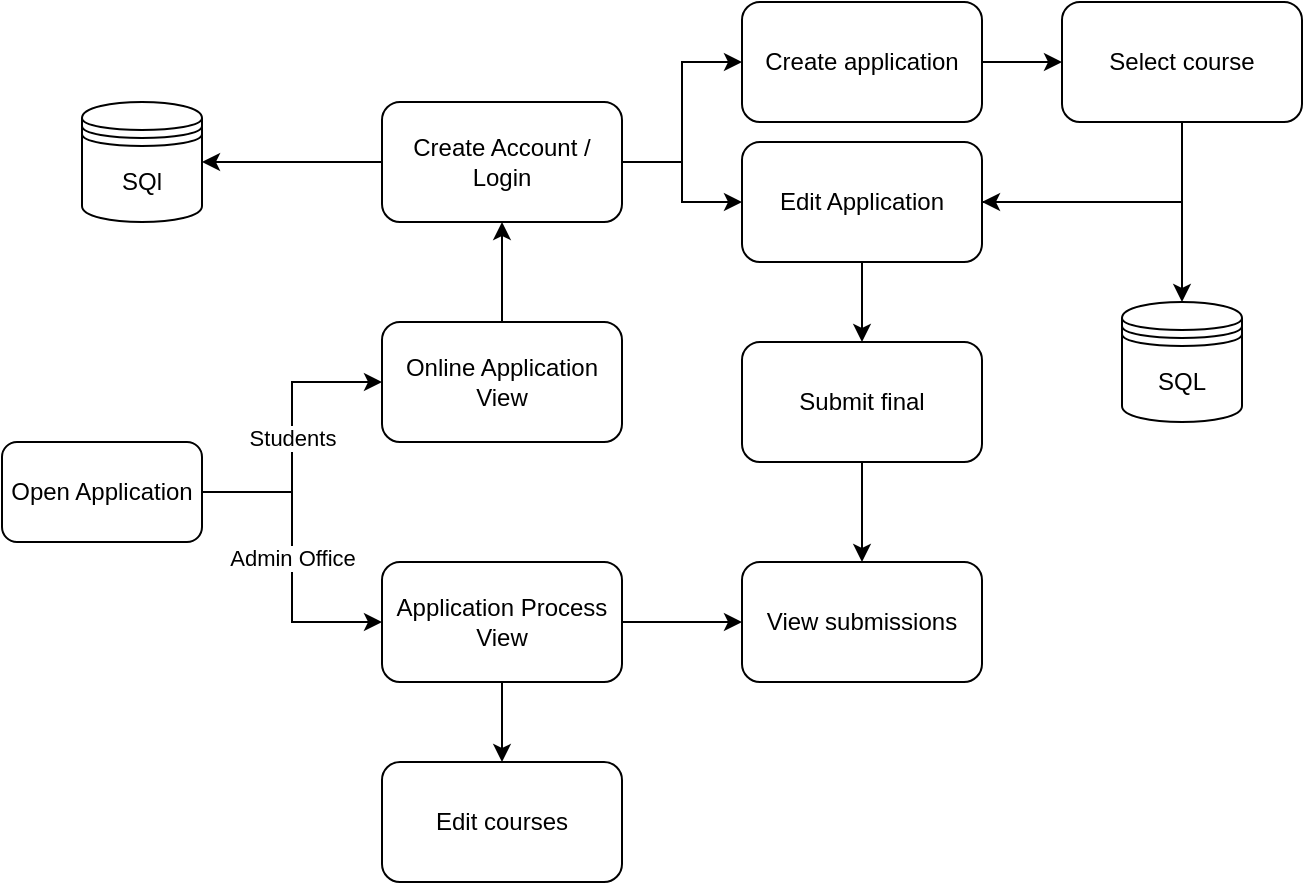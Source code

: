<mxfile version="16.5.6" type="github">
  <diagram id="xM8MZtgMwwrvv9BbhmBw" name="Page-1">
    <mxGraphModel dx="995" dy="628" grid="1" gridSize="10" guides="1" tooltips="1" connect="1" arrows="1" fold="1" page="1" pageScale="1" pageWidth="850" pageHeight="1100" math="0" shadow="0">
      <root>
        <mxCell id="0" />
        <mxCell id="1" parent="0" />
        <mxCell id="xh_zuBV4lSIRxmxk5H8I-3" value="Students" style="edgeStyle=orthogonalEdgeStyle;rounded=0;orthogonalLoop=1;jettySize=auto;html=1;" edge="1" parent="1" source="xh_zuBV4lSIRxmxk5H8I-1" target="xh_zuBV4lSIRxmxk5H8I-2">
          <mxGeometry relative="1" as="geometry" />
        </mxCell>
        <mxCell id="xh_zuBV4lSIRxmxk5H8I-5" value="Admin Office" style="edgeStyle=orthogonalEdgeStyle;rounded=0;orthogonalLoop=1;jettySize=auto;html=1;exitX=1;exitY=0.5;exitDx=0;exitDy=0;entryX=0;entryY=0.5;entryDx=0;entryDy=0;" edge="1" parent="1" source="xh_zuBV4lSIRxmxk5H8I-1" target="xh_zuBV4lSIRxmxk5H8I-4">
          <mxGeometry relative="1" as="geometry" />
        </mxCell>
        <mxCell id="xh_zuBV4lSIRxmxk5H8I-1" value="Open Application" style="rounded=1;whiteSpace=wrap;html=1;" vertex="1" parent="1">
          <mxGeometry x="30" y="240" width="100" height="50" as="geometry" />
        </mxCell>
        <mxCell id="xh_zuBV4lSIRxmxk5H8I-8" value="" style="edgeStyle=orthogonalEdgeStyle;rounded=0;orthogonalLoop=1;jettySize=auto;html=1;" edge="1" parent="1" source="xh_zuBV4lSIRxmxk5H8I-2" target="xh_zuBV4lSIRxmxk5H8I-7">
          <mxGeometry relative="1" as="geometry" />
        </mxCell>
        <mxCell id="xh_zuBV4lSIRxmxk5H8I-2" value="Online Application View" style="whiteSpace=wrap;html=1;rounded=1;" vertex="1" parent="1">
          <mxGeometry x="220" y="180" width="120" height="60" as="geometry" />
        </mxCell>
        <mxCell id="xh_zuBV4lSIRxmxk5H8I-20" value="" style="edgeStyle=orthogonalEdgeStyle;rounded=0;orthogonalLoop=1;jettySize=auto;html=1;" edge="1" parent="1" source="xh_zuBV4lSIRxmxk5H8I-4" target="xh_zuBV4lSIRxmxk5H8I-19">
          <mxGeometry relative="1" as="geometry" />
        </mxCell>
        <mxCell id="xh_zuBV4lSIRxmxk5H8I-22" value="" style="edgeStyle=orthogonalEdgeStyle;rounded=0;orthogonalLoop=1;jettySize=auto;html=1;" edge="1" parent="1" source="xh_zuBV4lSIRxmxk5H8I-4" target="xh_zuBV4lSIRxmxk5H8I-21">
          <mxGeometry relative="1" as="geometry" />
        </mxCell>
        <mxCell id="xh_zuBV4lSIRxmxk5H8I-4" value="Application Process&lt;br&gt;View" style="whiteSpace=wrap;html=1;rounded=1;" vertex="1" parent="1">
          <mxGeometry x="220" y="300" width="120" height="60" as="geometry" />
        </mxCell>
        <mxCell id="xh_zuBV4lSIRxmxk5H8I-11" value="" style="edgeStyle=orthogonalEdgeStyle;rounded=0;orthogonalLoop=1;jettySize=auto;html=1;" edge="1" parent="1" source="xh_zuBV4lSIRxmxk5H8I-7" target="xh_zuBV4lSIRxmxk5H8I-10">
          <mxGeometry relative="1" as="geometry" />
        </mxCell>
        <mxCell id="xh_zuBV4lSIRxmxk5H8I-13" value="" style="edgeStyle=orthogonalEdgeStyle;rounded=0;orthogonalLoop=1;jettySize=auto;html=1;" edge="1" parent="1" source="xh_zuBV4lSIRxmxk5H8I-7" target="xh_zuBV4lSIRxmxk5H8I-12">
          <mxGeometry relative="1" as="geometry" />
        </mxCell>
        <mxCell id="xh_zuBV4lSIRxmxk5H8I-15" style="edgeStyle=orthogonalEdgeStyle;rounded=0;orthogonalLoop=1;jettySize=auto;html=1;entryX=1;entryY=0.5;entryDx=0;entryDy=0;" edge="1" parent="1" source="xh_zuBV4lSIRxmxk5H8I-7" target="xh_zuBV4lSIRxmxk5H8I-14">
          <mxGeometry relative="1" as="geometry" />
        </mxCell>
        <mxCell id="xh_zuBV4lSIRxmxk5H8I-7" value="Create Account /&lt;br&gt;Login" style="whiteSpace=wrap;html=1;rounded=1;" vertex="1" parent="1">
          <mxGeometry x="220" y="70" width="120" height="60" as="geometry" />
        </mxCell>
        <mxCell id="xh_zuBV4lSIRxmxk5H8I-25" value="" style="edgeStyle=orthogonalEdgeStyle;rounded=0;orthogonalLoop=1;jettySize=auto;html=1;" edge="1" parent="1" source="xh_zuBV4lSIRxmxk5H8I-10" target="xh_zuBV4lSIRxmxk5H8I-24">
          <mxGeometry relative="1" as="geometry" />
        </mxCell>
        <mxCell id="xh_zuBV4lSIRxmxk5H8I-10" value="Create application" style="whiteSpace=wrap;html=1;rounded=1;" vertex="1" parent="1">
          <mxGeometry x="400" y="20" width="120" height="60" as="geometry" />
        </mxCell>
        <mxCell id="xh_zuBV4lSIRxmxk5H8I-18" value="" style="edgeStyle=orthogonalEdgeStyle;rounded=0;orthogonalLoop=1;jettySize=auto;html=1;" edge="1" parent="1" source="xh_zuBV4lSIRxmxk5H8I-12" target="xh_zuBV4lSIRxmxk5H8I-17">
          <mxGeometry relative="1" as="geometry" />
        </mxCell>
        <mxCell id="xh_zuBV4lSIRxmxk5H8I-27" style="edgeStyle=orthogonalEdgeStyle;rounded=0;orthogonalLoop=1;jettySize=auto;html=1;entryX=0.5;entryY=0;entryDx=0;entryDy=0;" edge="1" parent="1" source="xh_zuBV4lSIRxmxk5H8I-12" target="xh_zuBV4lSIRxmxk5H8I-28">
          <mxGeometry relative="1" as="geometry">
            <mxPoint x="620" y="170" as="targetPoint" />
          </mxGeometry>
        </mxCell>
        <mxCell id="xh_zuBV4lSIRxmxk5H8I-12" value="Edit Application" style="whiteSpace=wrap;html=1;rounded=1;" vertex="1" parent="1">
          <mxGeometry x="400" y="90" width="120" height="60" as="geometry" />
        </mxCell>
        <mxCell id="xh_zuBV4lSIRxmxk5H8I-14" value="SQl" style="shape=datastore;whiteSpace=wrap;html=1;" vertex="1" parent="1">
          <mxGeometry x="70" y="70" width="60" height="60" as="geometry" />
        </mxCell>
        <mxCell id="xh_zuBV4lSIRxmxk5H8I-23" style="edgeStyle=orthogonalEdgeStyle;rounded=0;orthogonalLoop=1;jettySize=auto;html=1;entryX=0.5;entryY=0;entryDx=0;entryDy=0;" edge="1" parent="1" source="xh_zuBV4lSIRxmxk5H8I-17" target="xh_zuBV4lSIRxmxk5H8I-21">
          <mxGeometry relative="1" as="geometry" />
        </mxCell>
        <mxCell id="xh_zuBV4lSIRxmxk5H8I-17" value="Submit final" style="whiteSpace=wrap;html=1;rounded=1;" vertex="1" parent="1">
          <mxGeometry x="400" y="190" width="120" height="60" as="geometry" />
        </mxCell>
        <mxCell id="xh_zuBV4lSIRxmxk5H8I-19" value="Edit courses" style="whiteSpace=wrap;html=1;rounded=1;" vertex="1" parent="1">
          <mxGeometry x="220" y="400" width="120" height="60" as="geometry" />
        </mxCell>
        <mxCell id="xh_zuBV4lSIRxmxk5H8I-21" value="View submissions" style="whiteSpace=wrap;html=1;rounded=1;" vertex="1" parent="1">
          <mxGeometry x="400" y="300" width="120" height="60" as="geometry" />
        </mxCell>
        <mxCell id="xh_zuBV4lSIRxmxk5H8I-26" style="edgeStyle=orthogonalEdgeStyle;rounded=0;orthogonalLoop=1;jettySize=auto;html=1;entryX=1;entryY=0.5;entryDx=0;entryDy=0;" edge="1" parent="1" source="xh_zuBV4lSIRxmxk5H8I-24" target="xh_zuBV4lSIRxmxk5H8I-12">
          <mxGeometry relative="1" as="geometry">
            <Array as="points">
              <mxPoint x="620" y="120" />
            </Array>
          </mxGeometry>
        </mxCell>
        <mxCell id="xh_zuBV4lSIRxmxk5H8I-24" value="Select course" style="whiteSpace=wrap;html=1;rounded=1;" vertex="1" parent="1">
          <mxGeometry x="560" y="20" width="120" height="60" as="geometry" />
        </mxCell>
        <mxCell id="xh_zuBV4lSIRxmxk5H8I-28" value="SQL" style="shape=datastore;whiteSpace=wrap;html=1;" vertex="1" parent="1">
          <mxGeometry x="590" y="170" width="60" height="60" as="geometry" />
        </mxCell>
      </root>
    </mxGraphModel>
  </diagram>
</mxfile>
